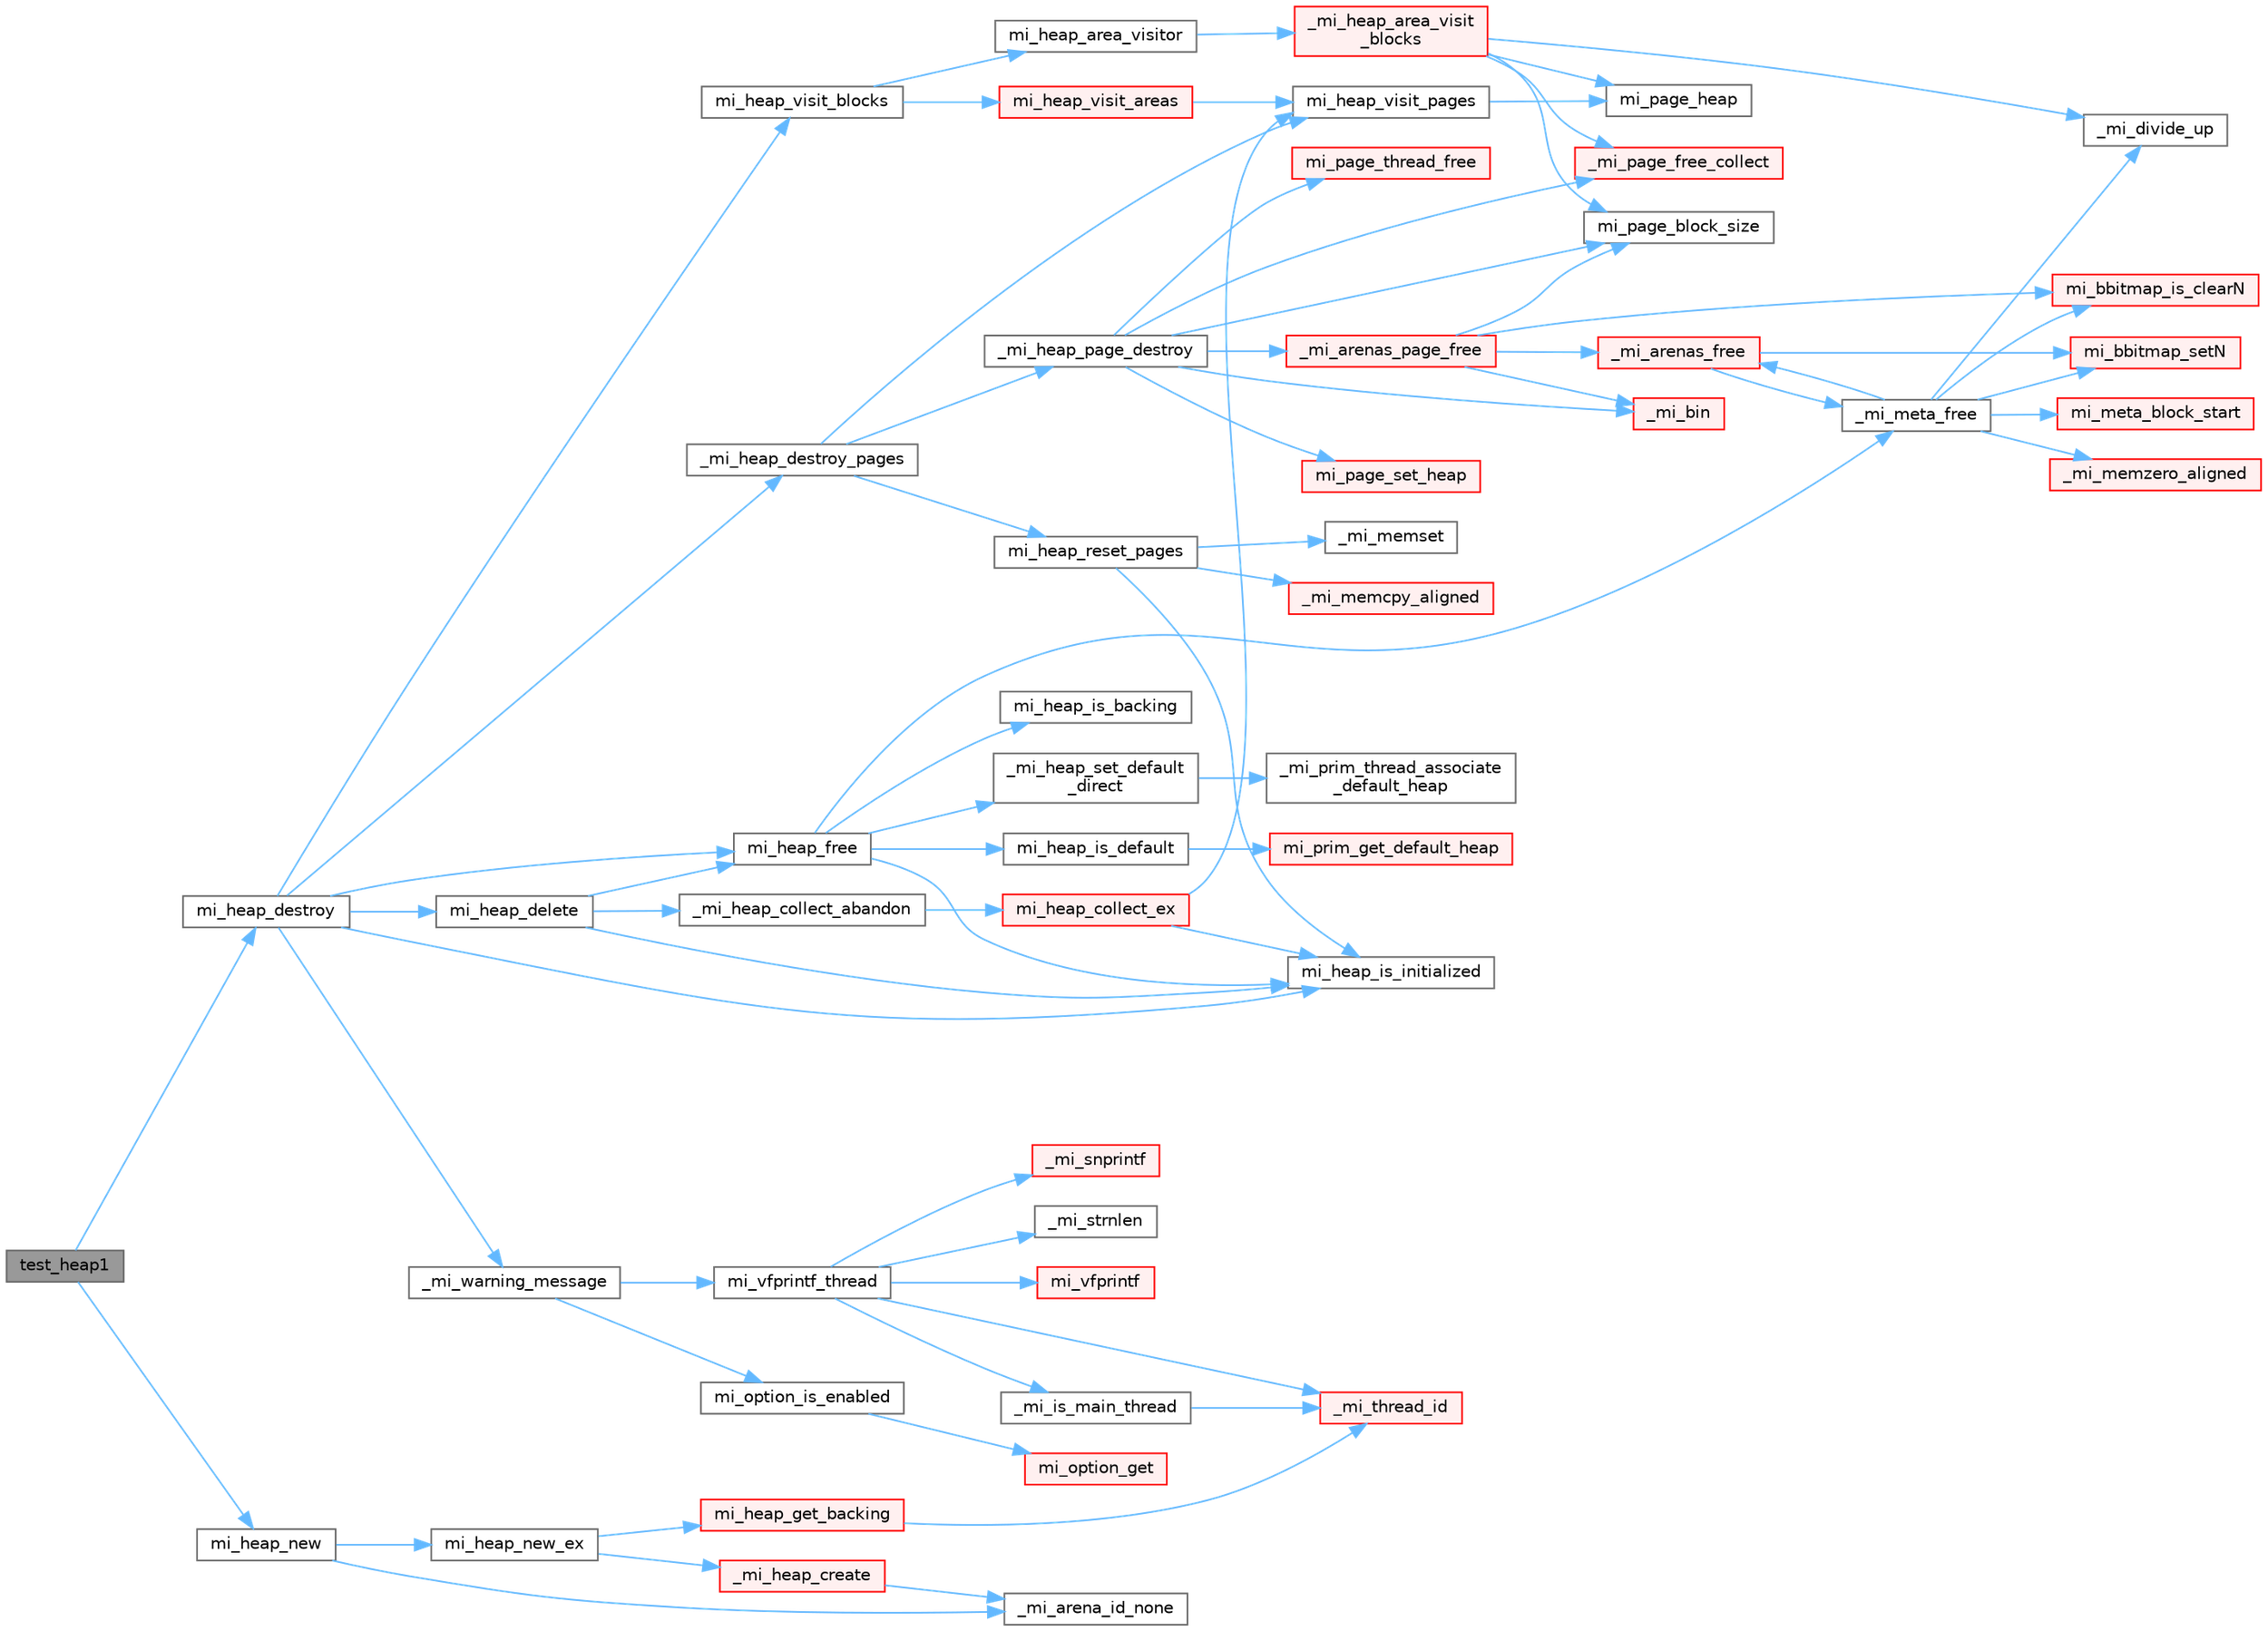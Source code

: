 digraph "test_heap1"
{
 // LATEX_PDF_SIZE
  bgcolor="transparent";
  edge [fontname=Helvetica,fontsize=10,labelfontname=Helvetica,labelfontsize=10];
  node [fontname=Helvetica,fontsize=10,shape=box,height=0.2,width=0.4];
  rankdir="LR";
  Node1 [id="Node000001",label="test_heap1",height=0.2,width=0.4,color="gray40", fillcolor="grey60", style="filled", fontcolor="black",tooltip=" "];
  Node1 -> Node2 [id="edge1_Node000001_Node000002",color="steelblue1",style="solid",tooltip=" "];
  Node2 [id="Node000002",label="mi_heap_destroy",height=0.2,width=0.4,color="grey40", fillcolor="white", style="filled",URL="$group__heap.html#ga9f9c0844edb9717f4feacd79116b8e0d",tooltip=" "];
  Node2 -> Node3 [id="edge2_Node000002_Node000003",color="steelblue1",style="solid",tooltip=" "];
  Node3 [id="Node000003",label="_mi_heap_destroy_pages",height=0.2,width=0.4,color="grey40", fillcolor="white", style="filled",URL="$heap_8c.html#ad6a00b059e454ba5c9d1eee55648d15c",tooltip=" "];
  Node3 -> Node4 [id="edge3_Node000003_Node000004",color="steelblue1",style="solid",tooltip=" "];
  Node4 [id="Node000004",label="_mi_heap_page_destroy",height=0.2,width=0.4,color="grey40", fillcolor="white", style="filled",URL="$heap_8c.html#af64b8d8015291685b834fd97dd0762ba",tooltip=" "];
  Node4 -> Node5 [id="edge4_Node000004_Node000005",color="steelblue1",style="solid",tooltip=" "];
  Node5 [id="Node000005",label="_mi_arenas_page_free",height=0.2,width=0.4,color="red", fillcolor="#FFF0F0", style="filled",URL="$arena_8c.html#a5c704481ee56f6588f680987f4359d45",tooltip=" "];
  Node5 -> Node6 [id="edge5_Node000005_Node000006",color="steelblue1",style="solid",tooltip=" "];
  Node6 [id="Node000006",label="_mi_arenas_free",height=0.2,width=0.4,color="red", fillcolor="#FFF0F0", style="filled",URL="$arena_8c.html#af53fcdaf8975de25beee4cd536d92c30",tooltip=" "];
  Node6 -> Node44 [id="edge6_Node000006_Node000044",color="steelblue1",style="solid",tooltip=" "];
  Node44 [id="Node000044",label="_mi_meta_free",height=0.2,width=0.4,color="grey40", fillcolor="white", style="filled",URL="$arena-meta_8c.html#ab82e802fb1812b8ac1cce8b62b34cbe7",tooltip=" "];
  Node44 -> Node6 [id="edge7_Node000044_Node000006",color="steelblue1",style="solid",tooltip=" "];
  Node44 -> Node45 [id="edge8_Node000044_Node000045",color="steelblue1",style="solid",tooltip=" "];
  Node45 [id="Node000045",label="_mi_divide_up",height=0.2,width=0.4,color="grey40", fillcolor="white", style="filled",URL="$_e_a_s_t_l_2packages_2mimalloc_2include_2mimalloc_2internal_8h.html#a693e5b64e9a4644c716974dda2395edc",tooltip=" "];
  Node44 -> Node46 [id="edge9_Node000044_Node000046",color="steelblue1",style="solid",tooltip=" "];
  Node46 [id="Node000046",label="_mi_memzero_aligned",height=0.2,width=0.4,color="red", fillcolor="#FFF0F0", style="filled",URL="$_e_a_s_t_l_2packages_2mimalloc_2include_2mimalloc_2internal_8h.html#aa1d3beee9d492fc175ac2584e50fd8ea",tooltip=" "];
  Node44 -> Node49 [id="edge10_Node000044_Node000049",color="steelblue1",style="solid",tooltip=" "];
  Node49 [id="Node000049",label="mi_bbitmap_is_clearN",height=0.2,width=0.4,color="red", fillcolor="#FFF0F0", style="filled",URL="$bitmap_8h.html#a5424318442a5d1f904eab0d157bc777e",tooltip=" "];
  Node44 -> Node64 [id="edge11_Node000044_Node000064",color="steelblue1",style="solid",tooltip=" "];
  Node64 [id="Node000064",label="mi_bbitmap_setN",height=0.2,width=0.4,color="red", fillcolor="#FFF0F0", style="filled",URL="$bitmap_8c.html#ad8105936ebee14e0c6cadb2e8c37b024",tooltip=" "];
  Node44 -> Node84 [id="edge12_Node000044_Node000084",color="steelblue1",style="solid",tooltip=" "];
  Node84 [id="Node000084",label="mi_meta_block_start",height=0.2,width=0.4,color="red", fillcolor="#FFF0F0", style="filled",URL="$arena-meta_8c.html#aeece3fac418407c81bab2ef651ea35a6",tooltip=" "];
  Node6 -> Node64 [id="edge13_Node000006_Node000064",color="steelblue1",style="solid",tooltip=" "];
  Node5 -> Node130 [id="edge14_Node000005_Node000130",color="steelblue1",style="solid",tooltip=" "];
  Node130 [id="Node000130",label="_mi_bin",height=0.2,width=0.4,color="red", fillcolor="#FFF0F0", style="filled",URL="$page-queue_8c.html#a0d92abe27db4a21968468b2fe73473d6",tooltip=" "];
  Node5 -> Node49 [id="edge15_Node000005_Node000049",color="steelblue1",style="solid",tooltip=" "];
  Node5 -> Node148 [id="edge16_Node000005_Node000148",color="steelblue1",style="solid",tooltip=" "];
  Node148 [id="Node000148",label="mi_page_block_size",height=0.2,width=0.4,color="grey40", fillcolor="white", style="filled",URL="$_e_a_s_t_l_2packages_2mimalloc_2include_2mimalloc_2internal_8h.html#a6134893990c1f09da2b40092ceecc780",tooltip=" "];
  Node4 -> Node130 [id="edge17_Node000004_Node000130",color="steelblue1",style="solid",tooltip=" "];
  Node4 -> Node201 [id="edge18_Node000004_Node000201",color="steelblue1",style="solid",tooltip=" "];
  Node201 [id="Node000201",label="_mi_page_free_collect",height=0.2,width=0.4,color="red", fillcolor="#FFF0F0", style="filled",URL="$page_8c.html#ae2b78e1e45e4ac3db8102e9d333d2972",tooltip=" "];
  Node4 -> Node148 [id="edge19_Node000004_Node000148",color="steelblue1",style="solid",tooltip=" "];
  Node4 -> Node216 [id="edge20_Node000004_Node000216",color="steelblue1",style="solid",tooltip=" "];
  Node216 [id="Node000216",label="mi_page_set_heap",height=0.2,width=0.4,color="red", fillcolor="#FFF0F0", style="filled",URL="$_e_a_s_t_l_2packages_2mimalloc_2include_2mimalloc_2internal_8h.html#a4f0664d2a3d9c81776a0f90311aef474",tooltip=" "];
  Node4 -> Node218 [id="edge21_Node000004_Node000218",color="steelblue1",style="solid",tooltip=" "];
  Node218 [id="Node000218",label="mi_page_thread_free",height=0.2,width=0.4,color="red", fillcolor="#FFF0F0", style="filled",URL="$_e_a_s_t_l_2packages_2mimalloc_2include_2mimalloc_2internal_8h.html#aa8e0e6183cf707bee8707e2f5f5e5c3e",tooltip=" "];
  Node3 -> Node219 [id="edge22_Node000003_Node000219",color="steelblue1",style="solid",tooltip=" "];
  Node219 [id="Node000219",label="mi_heap_reset_pages",height=0.2,width=0.4,color="grey40", fillcolor="white", style="filled",URL="$heap_8c.html#aa04066f105381dc4ec279cbb0fa6e890",tooltip=" "];
  Node219 -> Node220 [id="edge23_Node000219_Node000220",color="steelblue1",style="solid",tooltip=" "];
  Node220 [id="Node000220",label="_mi_memcpy_aligned",height=0.2,width=0.4,color="red", fillcolor="#FFF0F0", style="filled",URL="$_e_a_s_t_l_2packages_2mimalloc_2include_2mimalloc_2internal_8h.html#a4dbcd4c6bee50fa4a3fb4b5e2a8d1438",tooltip=" "];
  Node219 -> Node48 [id="edge24_Node000219_Node000048",color="steelblue1",style="solid",tooltip=" "];
  Node48 [id="Node000048",label="_mi_memset",height=0.2,width=0.4,color="grey40", fillcolor="white", style="filled",URL="$_e_a_s_t_l_2packages_2mimalloc_2include_2mimalloc_2internal_8h.html#ae042f084f894809035813d45e3c43561",tooltip=" "];
  Node219 -> Node222 [id="edge25_Node000219_Node000222",color="steelblue1",style="solid",tooltip=" "];
  Node222 [id="Node000222",label="mi_heap_is_initialized",height=0.2,width=0.4,color="grey40", fillcolor="white", style="filled",URL="$_e_a_s_t_l_2packages_2mimalloc_2include_2mimalloc_2internal_8h.html#a320c7d8a15c57974d3b105558a2a55e6",tooltip=" "];
  Node3 -> Node223 [id="edge26_Node000003_Node000223",color="steelblue1",style="solid",tooltip=" "];
  Node223 [id="Node000223",label="mi_heap_visit_pages",height=0.2,width=0.4,color="grey40", fillcolor="white", style="filled",URL="$heap_8c.html#aaf0ac2b53e4e2e6abcbbcd10faf21b11",tooltip=" "];
  Node223 -> Node224 [id="edge27_Node000223_Node000224",color="steelblue1",style="solid",tooltip=" "];
  Node224 [id="Node000224",label="mi_page_heap",height=0.2,width=0.4,color="grey40", fillcolor="white", style="filled",URL="$_e_a_s_t_l_2packages_2mimalloc_2include_2mimalloc_2internal_8h.html#a35ba87308ac94f73791017e50d3ab4c7",tooltip=" "];
  Node2 -> Node22 [id="edge28_Node000002_Node000022",color="steelblue1",style="solid",tooltip=" "];
  Node22 [id="Node000022",label="_mi_warning_message",height=0.2,width=0.4,color="grey40", fillcolor="white", style="filled",URL="$options_8c.html#ac253cac2ca24fb63be7f4937ac620dc4",tooltip=" "];
  Node22 -> Node9 [id="edge29_Node000022_Node000009",color="steelblue1",style="solid",tooltip=" "];
  Node9 [id="Node000009",label="mi_option_is_enabled",height=0.2,width=0.4,color="grey40", fillcolor="white", style="filled",URL="$group__options.html#ga459ad98f18b3fc9275474807fe0ca188",tooltip=" "];
  Node9 -> Node10 [id="edge30_Node000009_Node000010",color="steelblue1",style="solid",tooltip=" "];
  Node10 [id="Node000010",label="mi_option_get",height=0.2,width=0.4,color="red", fillcolor="#FFF0F0", style="filled",URL="$group__options.html#ga7e8af195cc81d3fa64ccf2662caa565a",tooltip=" "];
  Node22 -> Node23 [id="edge31_Node000022_Node000023",color="steelblue1",style="solid",tooltip=" "];
  Node23 [id="Node000023",label="mi_vfprintf_thread",height=0.2,width=0.4,color="grey40", fillcolor="white", style="filled",URL="$options_8c.html#a4af8263c139d04a876914f39024a7424",tooltip=" "];
  Node23 -> Node24 [id="edge32_Node000023_Node000024",color="steelblue1",style="solid",tooltip=" "];
  Node24 [id="Node000024",label="_mi_is_main_thread",height=0.2,width=0.4,color="grey40", fillcolor="white", style="filled",URL="$_e_a_s_t_l_2packages_2mimalloc_2src_2init_8c.html#a008e0a28e7c86b15a04094d595e2c327",tooltip=" "];
  Node24 -> Node25 [id="edge33_Node000024_Node000025",color="steelblue1",style="solid",tooltip=" "];
  Node25 [id="Node000025",label="_mi_thread_id",height=0.2,width=0.4,color="red", fillcolor="#FFF0F0", style="filled",URL="$_e_a_s_t_l_2packages_2mimalloc_2src_2init_8c.html#a43068a36d7dea6ccf1e3558a27e22993",tooltip=" "];
  Node23 -> Node28 [id="edge34_Node000023_Node000028",color="steelblue1",style="solid",tooltip=" "];
  Node28 [id="Node000028",label="_mi_snprintf",height=0.2,width=0.4,color="red", fillcolor="#FFF0F0", style="filled",URL="$libc_8c.html#a6c2f4673e3317f332571bc1bec18c49b",tooltip=" "];
  Node23 -> Node19 [id="edge35_Node000023_Node000019",color="steelblue1",style="solid",tooltip=" "];
  Node19 [id="Node000019",label="_mi_strnlen",height=0.2,width=0.4,color="grey40", fillcolor="white", style="filled",URL="$libc_8c.html#ae8577fe0d9bbe3fb90d2169caa1af943",tooltip=" "];
  Node23 -> Node25 [id="edge36_Node000023_Node000025",color="steelblue1",style="solid",tooltip=" "];
  Node23 -> Node35 [id="edge37_Node000023_Node000035",color="steelblue1",style="solid",tooltip=" "];
  Node35 [id="Node000035",label="mi_vfprintf",height=0.2,width=0.4,color="red", fillcolor="#FFF0F0", style="filled",URL="$options_8c.html#a1f31f62f178fb5309451aa44c8d25327",tooltip=" "];
  Node2 -> Node225 [id="edge38_Node000002_Node000225",color="steelblue1",style="solid",tooltip=" "];
  Node225 [id="Node000225",label="mi_heap_delete",height=0.2,width=0.4,color="grey40", fillcolor="white", style="filled",URL="$group__heap.html#ga2ab1af8d438819b55319c7ef51d1e409",tooltip=" "];
  Node225 -> Node226 [id="edge39_Node000225_Node000226",color="steelblue1",style="solid",tooltip=" "];
  Node226 [id="Node000226",label="_mi_heap_collect_abandon",height=0.2,width=0.4,color="grey40", fillcolor="white", style="filled",URL="$heap_8c.html#a3924fe17738a488f951d16e9216062b1",tooltip=" "];
  Node226 -> Node227 [id="edge40_Node000226_Node000227",color="steelblue1",style="solid",tooltip=" "];
  Node227 [id="Node000227",label="mi_heap_collect_ex",height=0.2,width=0.4,color="red", fillcolor="#FFF0F0", style="filled",URL="$heap_8c.html#a13231466662ebaf79b77c254d4c7f389",tooltip=" "];
  Node227 -> Node222 [id="edge41_Node000227_Node000222",color="steelblue1",style="solid",tooltip=" "];
  Node227 -> Node223 [id="edge42_Node000227_Node000223",color="steelblue1",style="solid",tooltip=" "];
  Node225 -> Node411 [id="edge43_Node000225_Node000411",color="steelblue1",style="solid",tooltip=" "];
  Node411 [id="Node000411",label="mi_heap_free",height=0.2,width=0.4,color="grey40", fillcolor="white", style="filled",URL="$heap_8c.html#a0b78721d61a2941477b5381a30cde1e6",tooltip=" "];
  Node411 -> Node378 [id="edge44_Node000411_Node000378",color="steelblue1",style="solid",tooltip=" "];
  Node378 [id="Node000378",label="_mi_heap_set_default\l_direct",height=0.2,width=0.4,color="grey40", fillcolor="white", style="filled",URL="$_e_a_s_t_l_2packages_2mimalloc_2src_2init_8c.html#a96662339b7c5ce88bc64ce34ac3afd62",tooltip=" "];
  Node378 -> Node379 [id="edge45_Node000378_Node000379",color="steelblue1",style="solid",tooltip=" "];
  Node379 [id="Node000379",label="_mi_prim_thread_associate\l_default_heap",height=0.2,width=0.4,color="grey40", fillcolor="white", style="filled",URL="$windows_2prim_8c.html#a14b6be498e17cdf74c6b5cb38c2ec306",tooltip=" "];
  Node411 -> Node44 [id="edge46_Node000411_Node000044",color="steelblue1",style="solid",tooltip=" "];
  Node411 -> Node412 [id="edge47_Node000411_Node000412",color="steelblue1",style="solid",tooltip=" "];
  Node412 [id="Node000412",label="mi_heap_is_backing",height=0.2,width=0.4,color="grey40", fillcolor="white", style="filled",URL="$_e_a_s_t_l_2packages_2mimalloc_2include_2mimalloc_2internal_8h.html#a9f4f9f1e020b8a62342ad9acbddda60f",tooltip=" "];
  Node411 -> Node413 [id="edge48_Node000411_Node000413",color="steelblue1",style="solid",tooltip=" "];
  Node413 [id="Node000413",label="mi_heap_is_default",height=0.2,width=0.4,color="grey40", fillcolor="white", style="filled",URL="$heap_8c.html#a4a8ed126dd329d5796df580c6aa9865b",tooltip=" "];
  Node413 -> Node277 [id="edge49_Node000413_Node000277",color="steelblue1",style="solid",tooltip=" "];
  Node277 [id="Node000277",label="mi_prim_get_default_heap",height=0.2,width=0.4,color="red", fillcolor="#FFF0F0", style="filled",URL="$prim_8h.html#a986e62564728229db3ccecbd6e97fd98",tooltip=" "];
  Node411 -> Node222 [id="edge50_Node000411_Node000222",color="steelblue1",style="solid",tooltip=" "];
  Node225 -> Node222 [id="edge51_Node000225_Node000222",color="steelblue1",style="solid",tooltip=" "];
  Node2 -> Node411 [id="edge52_Node000002_Node000411",color="steelblue1",style="solid",tooltip=" "];
  Node2 -> Node222 [id="edge53_Node000002_Node000222",color="steelblue1",style="solid",tooltip=" "];
  Node2 -> Node414 [id="edge54_Node000002_Node000414",color="steelblue1",style="solid",tooltip=" "];
  Node414 [id="Node000414",label="mi_heap_visit_blocks",height=0.2,width=0.4,color="grey40", fillcolor="white", style="filled",URL="$group__analysis.html#ga70c46687dc6e9dc98b232b02646f8bed",tooltip=" "];
  Node414 -> Node415 [id="edge55_Node000414_Node000415",color="steelblue1",style="solid",tooltip=" "];
  Node415 [id="Node000415",label="mi_heap_area_visitor",height=0.2,width=0.4,color="grey40", fillcolor="white", style="filled",URL="$heap_8c.html#a7db34d22f30555e40a1cdb18229415f5",tooltip=" "];
  Node415 -> Node416 [id="edge56_Node000415_Node000416",color="steelblue1",style="solid",tooltip=" "];
  Node416 [id="Node000416",label="_mi_heap_area_visit\l_blocks",height=0.2,width=0.4,color="red", fillcolor="#FFF0F0", style="filled",URL="$heap_8c.html#a24d0a918a8f67f649846aa540743d1f3",tooltip=" "];
  Node416 -> Node45 [id="edge57_Node000416_Node000045",color="steelblue1",style="solid",tooltip=" "];
  Node416 -> Node201 [id="edge58_Node000416_Node000201",color="steelblue1",style="solid",tooltip=" "];
  Node416 -> Node148 [id="edge59_Node000416_Node000148",color="steelblue1",style="solid",tooltip=" "];
  Node416 -> Node224 [id="edge60_Node000416_Node000224",color="steelblue1",style="solid",tooltip=" "];
  Node414 -> Node420 [id="edge61_Node000414_Node000420",color="steelblue1",style="solid",tooltip=" "];
  Node420 [id="Node000420",label="mi_heap_visit_areas",height=0.2,width=0.4,color="red", fillcolor="#FFF0F0", style="filled",URL="$heap_8c.html#a2a46266e4b06fa4e7fa8e8427767bd8f",tooltip=" "];
  Node420 -> Node223 [id="edge62_Node000420_Node000223",color="steelblue1",style="solid",tooltip=" "];
  Node1 -> Node423 [id="edge63_Node000001_Node000423",color="steelblue1",style="solid",tooltip=" "];
  Node423 [id="Node000423",label="mi_heap_new",height=0.2,width=0.4,color="grey40", fillcolor="white", style="filled",URL="$group__heap.html#gaa718bb226ec0546ba6d1b6cb32179f3a",tooltip="Create a new heap that can be used for allocation."];
  Node423 -> Node320 [id="edge64_Node000423_Node000320",color="steelblue1",style="solid",tooltip=" "];
  Node320 [id="Node000320",label="_mi_arena_id_none",height=0.2,width=0.4,color="grey40", fillcolor="white", style="filled",URL="$arena_8c.html#a3f182e53b3afc059fe50cb4ad6756dc1",tooltip=" "];
  Node423 -> Node424 [id="edge65_Node000423_Node000424",color="steelblue1",style="solid",tooltip=" "];
  Node424 [id="Node000424",label="mi_heap_new_ex",height=0.2,width=0.4,color="grey40", fillcolor="white", style="filled",URL="$group__extended.html#ga3ae360583f4351aa5267ee7e43008faf",tooltip="Create a new heap"];
  Node424 -> Node321 [id="edge66_Node000424_Node000321",color="steelblue1",style="solid",tooltip=" "];
  Node321 [id="Node000321",label="_mi_heap_create",height=0.2,width=0.4,color="red", fillcolor="#FFF0F0", style="filled",URL="$heap_8c.html#ab157bb90e19404331b916893a0ad27a2",tooltip=" "];
  Node321 -> Node320 [id="edge67_Node000321_Node000320",color="steelblue1",style="solid",tooltip=" "];
  Node424 -> Node425 [id="edge68_Node000424_Node000425",color="steelblue1",style="solid",tooltip=" "];
  Node425 [id="Node000425",label="mi_heap_get_backing",height=0.2,width=0.4,color="red", fillcolor="#FFF0F0", style="filled",URL="$group__heap.html#gac6ac9f0e7be9ab4ff70acfc8dad1235a",tooltip=" "];
  Node425 -> Node25 [id="edge69_Node000425_Node000025",color="steelblue1",style="solid",tooltip=" "];
}
